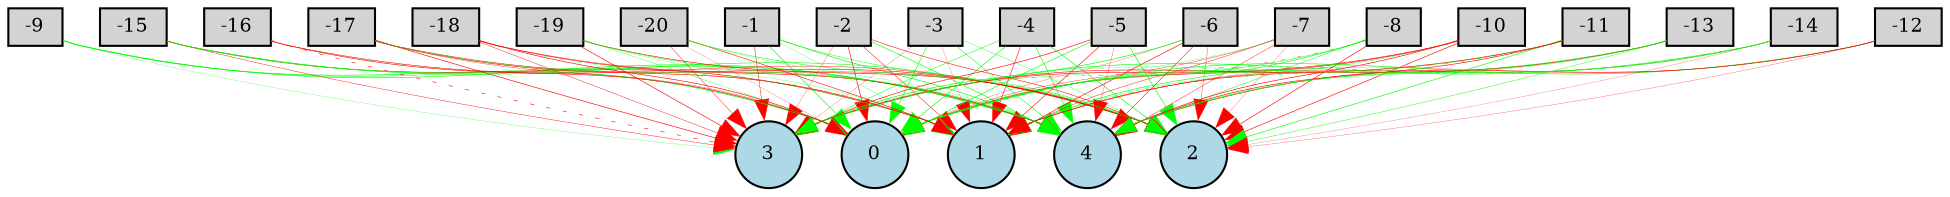 digraph {
	node [fontsize=9 height=0.2 shape=circle width=0.2]
	-1 [fillcolor=lightgray shape=box style=filled]
	-2 [fillcolor=lightgray shape=box style=filled]
	-3 [fillcolor=lightgray shape=box style=filled]
	-4 [fillcolor=lightgray shape=box style=filled]
	-5 [fillcolor=lightgray shape=box style=filled]
	-6 [fillcolor=lightgray shape=box style=filled]
	-7 [fillcolor=lightgray shape=box style=filled]
	-8 [fillcolor=lightgray shape=box style=filled]
	-9 [fillcolor=lightgray shape=box style=filled]
	-10 [fillcolor=lightgray shape=box style=filled]
	-11 [fillcolor=lightgray shape=box style=filled]
	-12 [fillcolor=lightgray shape=box style=filled]
	-13 [fillcolor=lightgray shape=box style=filled]
	-14 [fillcolor=lightgray shape=box style=filled]
	-15 [fillcolor=lightgray shape=box style=filled]
	-16 [fillcolor=lightgray shape=box style=filled]
	-17 [fillcolor=lightgray shape=box style=filled]
	-18 [fillcolor=lightgray shape=box style=filled]
	-19 [fillcolor=lightgray shape=box style=filled]
	-20 [fillcolor=lightgray shape=box style=filled]
	0 [fillcolor=lightblue style=filled]
	1 [fillcolor=lightblue style=filled]
	2 [fillcolor=lightblue style=filled]
	3 [fillcolor=lightblue style=filled]
	4 [fillcolor=lightblue style=filled]
	-1 -> 0 [color=green penwidth=0.29517837897380195 style=solid]
	-1 -> 1 [color=green penwidth=0.12457178748748196 style=solid]
	-1 -> 2 [color=green penwidth=0.2076943985013005 style=solid]
	-1 -> 3 [color=red penwidth=0.23139954855451314 style=solid]
	-1 -> 4 [color=green penwidth=0.2958106259110737 style=solid]
	-2 -> 0 [color=red penwidth=0.30000000000000004 style=solid]
	-2 -> 1 [color=red penwidth=0.23377504120950707 style=solid]
	-2 -> 2 [color=red penwidth=0.2634481015526529 style=solid]
	-2 -> 3 [color=red penwidth=0.12871471852554767 style=solid]
	-2 -> 4 [color=green penwidth=0.30000000000000004 style=solid]
	-3 -> 0 [color=green penwidth=0.280064522811721 style=solid]
	-3 -> 1 [color=red penwidth=0.1079749373178818 style=solid]
	-3 -> 2 [color=green penwidth=0.16650498337191716 style=solid]
	-3 -> 3 [color=red penwidth=0.11146046699858278 style=solid]
	-3 -> 4 [color=green penwidth=0.24100389277152964 style=solid]
	-4 -> 0 [color=green penwidth=0.30000000000000004 style=solid]
	-4 -> 1 [color=red penwidth=0.27082024288503154 style=solid]
	-4 -> 2 [color=green penwidth=0.29806774480942105 style=solid]
	-4 -> 3 [color=green penwidth=0.2338329697073149 style=solid]
	-4 -> 4 [color=green penwidth=0.29369632986426863 style=solid]
	-5 -> 0 [color=green penwidth=0.2951693002429931 style=solid]
	-5 -> 1 [color=red penwidth=0.27835156385186693 style=solid]
	-5 -> 2 [color=green penwidth=0.30000000000000004 style=solid]
	-5 -> 3 [color=red penwidth=0.2982450466564048 style=solid]
	-5 -> 4 [color=red penwidth=0.14357272498040194 style=solid]
	-6 -> 0 [color=red penwidth=0.11841576886531742 style=solid]
	-6 -> 1 [color=red penwidth=0.29594088586370404 style=solid]
	-6 -> 2 [color=red penwidth=0.15955740960232143 style=solid]
	-6 -> 3 [color=green penwidth=0.30000000000000004 style=solid]
	-6 -> 4 [color=red penwidth=0.24191467180953327 style=solid]
	-7 -> 0 [color=red penwidth=0.17148361530080053 style=solid]
	-7 -> 1 [color=red penwidth=0.20958204617885023 style=solid]
	-7 -> 2 [color=red penwidth=0.10541737079518348 style=solid]
	-7 -> 3 [color=green penwidth=0.13579054953294944 style=solid]
	-7 -> 4 [color=red penwidth=0.19197637554281038 style=solid]
	-8 -> 0 [color=green penwidth=0.24963246868643266 style=solid]
	-8 -> 1 [color=green penwidth=0.28705072589997416 style=solid]
	-8 -> 2 [color=red penwidth=0.30000000000000004 style=solid]
	-8 -> 3 [color=red penwidth=0.16631137244786848 style=dotted]
	-8 -> 4 [color=green penwidth=0.22887519111696494 style=solid]
	-9 -> 0 [color=green penwidth=0.30000000000000004 style=solid]
	-9 -> 1 [color=green penwidth=0.22739549539147041 style=solid]
	-9 -> 3 [color=green penwidth=0.10815681294235763 style=solid]
	-9 -> 4 [color=green penwidth=0.2969587801133087 style=solid]
	-10 -> 0 [color=red penwidth=0.2884244087610338 style=solid]
	-10 -> 1 [color=green penwidth=0.15061635534125573 style=solid]
	-10 -> 2 [color=red penwidth=0.2927807665563776 style=solid]
	-10 -> 3 [color=red penwidth=0.2766381535695841 style=solid]
	-10 -> 4 [color=red penwidth=0.2960398126680339 style=solid]
	-11 -> 0 [color=green penwidth=0.2731439961944534 style=solid]
	-11 -> 1 [color=green penwidth=0.2665930646542289 style=dotted]
	-11 -> 2 [color=green penwidth=0.29631787951236127 style=solid]
	-11 -> 3 [color=red penwidth=0.27369197971654696 style=solid]
	-11 -> 4 [color=red penwidth=0.30000000000000004 style=solid]
	-12 -> 0 [color=green penwidth=0.29287188133997133 style=solid]
	-12 -> 1 [color=red penwidth=0.11538955870397158 style=solid]
	-12 -> 2 [color=red penwidth=0.12230038917149824 style=solid]
	-12 -> 4 [color=red penwidth=0.2981552968799722 style=solid]
	-13 -> 0 [color=green penwidth=0.2972656430162729 style=solid]
	-13 -> 1 [color=red penwidth=0.2749174690936117 style=solid]
	-13 -> 2 [color=green penwidth=0.19963391437541878 style=solid]
	-13 -> 3 [color=green penwidth=0.10753277673402545 style=solid]
	-13 -> 4 [color=green penwidth=0.19275003417343445 style=solid]
	-14 -> 0 [color=green penwidth=0.30000000000000004 style=dotted]
	-14 -> 1 [color=red penwidth=0.15261740167405657 style=solid]
	-14 -> 2 [color=red penwidth=0.10257127036396768 style=solid]
	-14 -> 3 [color=green penwidth=0.2823819603501182 style=solid]
	-14 -> 4 [color=green penwidth=0.2936697354213703 style=solid]
	-15 -> 0 [color=green penwidth=0.14525354206522645 style=solid]
	-15 -> 1 [color=red penwidth=0.22788193578973406 style=solid]
	-15 -> 2 [color=green penwidth=0.2670898872025763 style=solid]
	-15 -> 3 [color=red penwidth=0.20049051110401253 style=solid]
	-15 -> 4 [color=green penwidth=0.29712768198404715 style=solid]
	-16 -> 0 [color=red penwidth=0.2978935821492271 style=solid]
	-16 -> 1 [color=green penwidth=0.16765980839858635 style=dotted]
	-16 -> 2 [color=red penwidth=0.2038016840508347 style=solid]
	-16 -> 3 [color=red penwidth=0.27573875813076887 style=dotted]
	-16 -> 4 [color=red penwidth=0.1004931334773044 style=solid]
	-17 -> 0 [color=red penwidth=0.15935268092886218 style=solid]
	-17 -> 1 [color=red penwidth=0.2996911830495793 style=solid]
	-17 -> 2 [color=red penwidth=0.27080459158669656 style=solid]
	-17 -> 3 [color=red penwidth=0.30000000000000004 style=solid]
	-17 -> 4 [color=green penwidth=0.22131290063285392 style=solid]
	-18 -> 0 [color=red penwidth=0.29795150787922353 style=solid]
	-18 -> 1 [color=green penwidth=0.16762501762091314 style=dotted]
	-18 -> 2 [color=red penwidth=0.1989854681770633 style=solid]
	-18 -> 3 [color=red penwidth=0.20057644764418914 style=solid]
	-18 -> 4 [color=red penwidth=0.29629933899368 style=solid]
	-19 -> 0 [color=green penwidth=0.14379512691214158 style=solid]
	-19 -> 1 [color=green penwidth=0.11496043169363185 style=solid]
	-19 -> 2 [color=red penwidth=0.2902716400459188 style=solid]
	-19 -> 3 [color=red penwidth=0.30000000000000004 style=solid]
	-19 -> 4 [color=green penwidth=0.2313631020855261 style=solid]
	-20 -> 0 [color=red penwidth=0.10383452395857688 style=solid]
	-20 -> 1 [color=red penwidth=0.26767104253864327 style=solid]
	-20 -> 2 [color=green penwidth=0.2434704347290462 style=solid]
	-20 -> 3 [color=red penwidth=0.19815618802597484 style=solid]
	-20 -> 4 [color=green penwidth=0.10850903242088258 style=solid]
}
